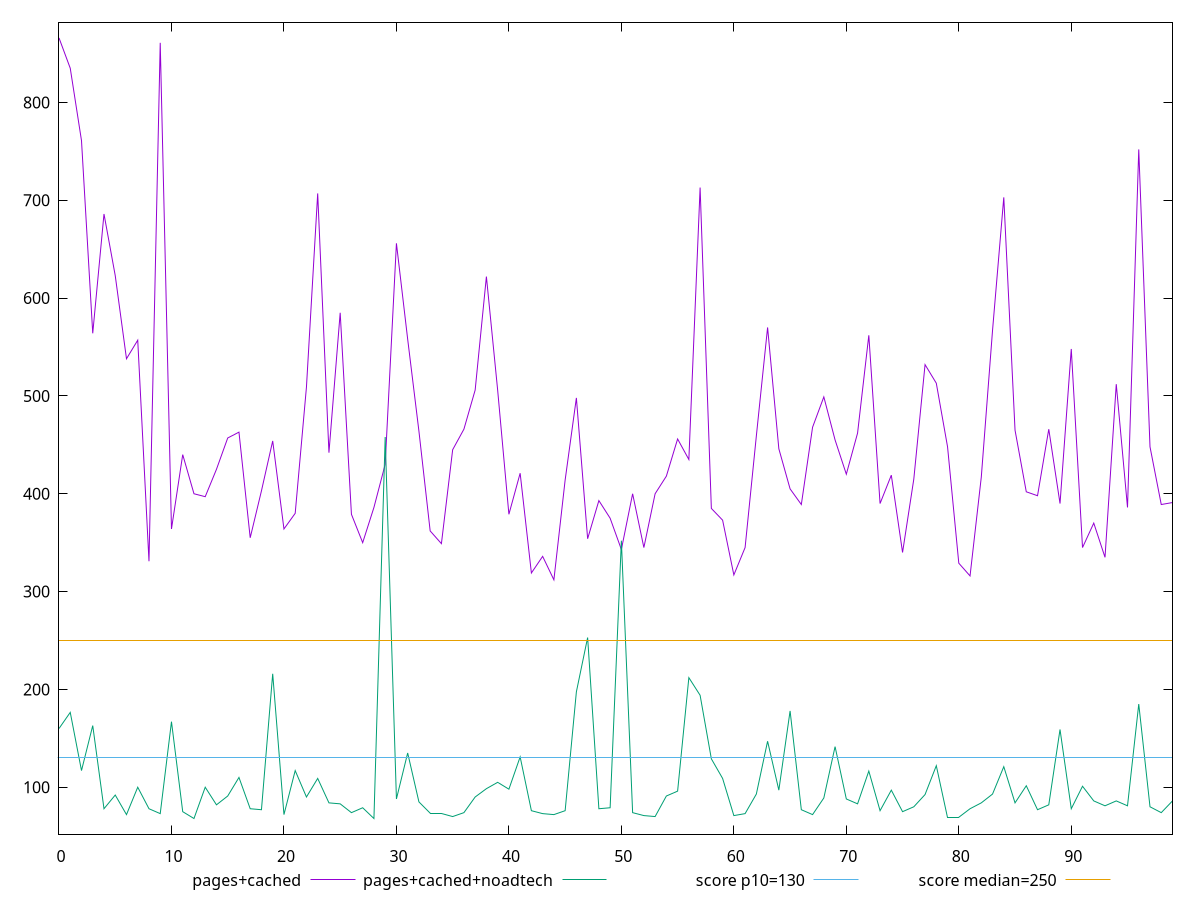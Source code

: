 reset

$pagesCached <<EOF
0 866.0000000000009
1 835.0000000000009
2 760.9999999999982
3 564
4 686
5 623
6 538
7 556.9999999999982
8 331.0000000000009
9 861
10 364
11 439.9999999999991
12 400.0000000000009
13 397
14 425
15 457
16 463
17 355
18 402.9999999999991
19 453.9999999999991
20 364
21 380
22 508.9999999999991
23 706.9999999999982
24 442
25 585.0000000000018
26 378.9999999999991
27 350
28 386
29 430
30 655.9999999999982
31 558
32 464
33 362
34 349.0000000000009
35 445
36 466.0000000000018
37 505.9999999999982
38 621.9999999999991
39 506.0000000000009
40 379
41 420.9999999999991
42 319
43 336
44 312.0000000000009
45 414.0000000000018
46 498
47 353.9999999999991
48 393.0000000000009
49 375
50 343
51 399.9999999999991
52 344.9999999999991
53 400
54 417.9999999999991
55 456
56 435.0000000000009
57 713
58 385
59 372.9999999999991
60 317
61 345.0000000000018
62 459.0000000000009
63 570.0000000000018
64 446
65 404.9999999999991
66 389
67 468
68 499
69 455
70 420
71 461.9999999999991
72 562.0000000000018
73 389.9999999999991
74 419
75 340
76 414.9999999999991
77 531.9999999999982
78 513
79 448
80 329
81 316.0000000000009
82 417
83 567
84 703.0000000000018
85 465
86 402
87 398
88 466.0000000000018
89 390
90 548.0000000000018
91 345
92 370.0000000000009
93 334.9999999999991
94 511.9999999999982
95 386
96 751.9999999999991
97 448.0000000000018
98 389
99 391.0000000000009
EOF

$pagesCachedNoadtech <<EOF
0 160
1 176.5
2 117
3 163
4 78
5 92
6 72
7 100
8 78
9 73
10 167
11 75
12 68
13 100
14 82
15 91
16 110
17 78
18 77
19 216.00000000000023
20 72
21 117
22 90
23 109
24 84
25 83
26 74
27 79
28 68
29 458.00000000000045
30 88
31 135
32 85
33 73
34 73
35 70
36 74
37 90
38 98.5
39 105
40 98
41 131
42 76
43 73
44 72
45 76
46 197.50000000000023
47 253
48 78
49 79
50 352
51 74
52 71
53 70
54 91
55 96
56 212
57 194
58 129
59 109
60 71
61 73
62 93
63 147
64 97
65 177.99999999999955
66 77
67 72
68 89
69 141.5
70 88
71 83
72 116.5
73 76
74 97
75 75
76 80
77 92.5
78 122
79 69
80 69
81 78
82 84
83 93
84 121
85 84
86 101.5
87 77
88 82
89 159
90 78
91 101
92 86
93 81
94 86
95 81
96 185
97 80
98 74
99 86
EOF

set key outside below
set xrange [0:99]
set yrange [52.03999999999998:881.960000000001]
set trange [52.03999999999998:881.960000000001]
set terminal svg size 640, 520 enhanced background rgb 'white'
set output "report_00017_2021-02-10T15-08-03.406Z/max-potential-fid/comparison/line/1_vs_2.svg"

plot $pagesCached title "pages+cached" with line, \
     $pagesCachedNoadtech title "pages+cached+noadtech" with line, \
     130 title "score p10=130", \
     250 title "score median=250"

reset
